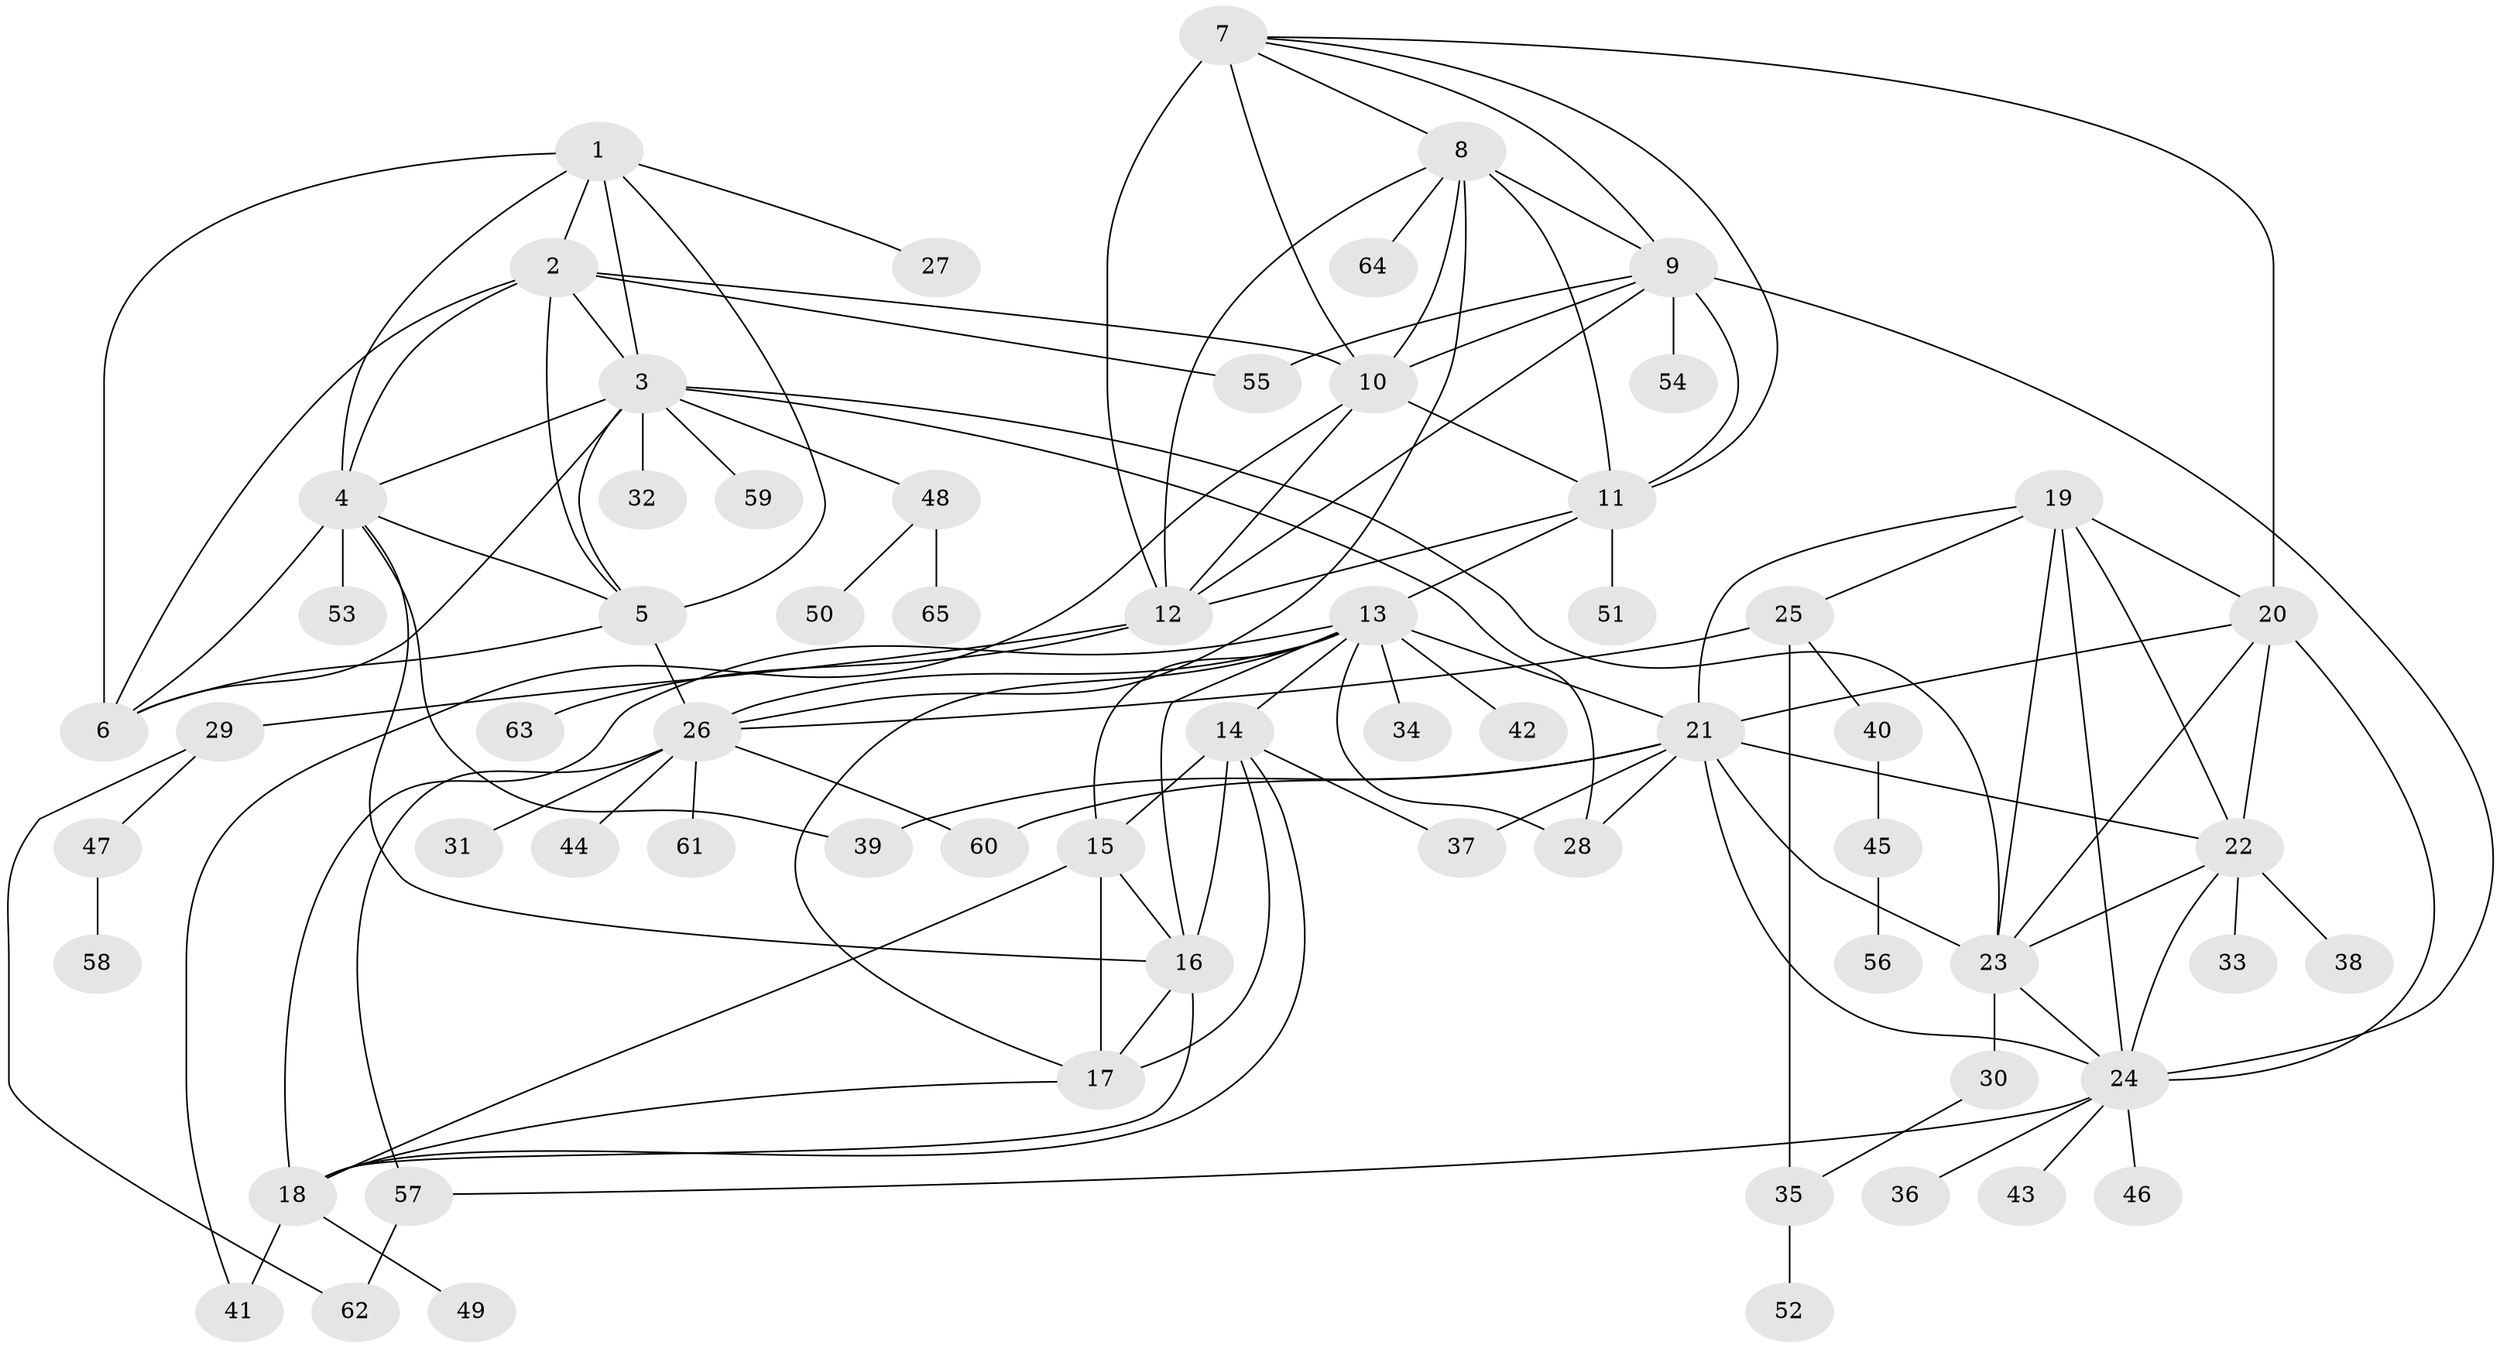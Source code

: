 // original degree distribution, {7: 0.05426356589147287, 8: 0.05426356589147287, 11: 0.031007751937984496, 6: 0.031007751937984496, 5: 0.007751937984496124, 9: 0.023255813953488372, 15: 0.007751937984496124, 12: 0.007751937984496124, 13: 0.007751937984496124, 10: 0.007751937984496124, 2: 0.17829457364341086, 3: 0.03875968992248062, 1: 0.5426356589147286, 4: 0.007751937984496124}
// Generated by graph-tools (version 1.1) at 2025/37/03/09/25 02:37:23]
// undirected, 65 vertices, 121 edges
graph export_dot {
graph [start="1"]
  node [color=gray90,style=filled];
  1;
  2;
  3;
  4;
  5;
  6;
  7;
  8;
  9;
  10;
  11;
  12;
  13;
  14;
  15;
  16;
  17;
  18;
  19;
  20;
  21;
  22;
  23;
  24;
  25;
  26;
  27;
  28;
  29;
  30;
  31;
  32;
  33;
  34;
  35;
  36;
  37;
  38;
  39;
  40;
  41;
  42;
  43;
  44;
  45;
  46;
  47;
  48;
  49;
  50;
  51;
  52;
  53;
  54;
  55;
  56;
  57;
  58;
  59;
  60;
  61;
  62;
  63;
  64;
  65;
  1 -- 2 [weight=1.0];
  1 -- 3 [weight=1.0];
  1 -- 4 [weight=1.0];
  1 -- 5 [weight=1.0];
  1 -- 6 [weight=1.0];
  1 -- 27 [weight=1.0];
  2 -- 3 [weight=1.0];
  2 -- 4 [weight=1.0];
  2 -- 5 [weight=1.0];
  2 -- 6 [weight=1.0];
  2 -- 10 [weight=1.0];
  2 -- 55 [weight=1.0];
  3 -- 4 [weight=1.0];
  3 -- 5 [weight=1.0];
  3 -- 6 [weight=1.0];
  3 -- 23 [weight=1.0];
  3 -- 28 [weight=1.0];
  3 -- 32 [weight=1.0];
  3 -- 48 [weight=1.0];
  3 -- 59 [weight=1.0];
  4 -- 5 [weight=1.0];
  4 -- 6 [weight=1.0];
  4 -- 16 [weight=1.0];
  4 -- 39 [weight=3.0];
  4 -- 53 [weight=1.0];
  5 -- 6 [weight=1.0];
  5 -- 26 [weight=1.0];
  7 -- 8 [weight=1.0];
  7 -- 9 [weight=1.0];
  7 -- 10 [weight=4.0];
  7 -- 11 [weight=1.0];
  7 -- 12 [weight=1.0];
  7 -- 20 [weight=1.0];
  8 -- 9 [weight=1.0];
  8 -- 10 [weight=1.0];
  8 -- 11 [weight=1.0];
  8 -- 12 [weight=1.0];
  8 -- 26 [weight=1.0];
  8 -- 64 [weight=1.0];
  9 -- 10 [weight=1.0];
  9 -- 11 [weight=1.0];
  9 -- 12 [weight=1.0];
  9 -- 24 [weight=1.0];
  9 -- 54 [weight=1.0];
  9 -- 55 [weight=1.0];
  10 -- 11 [weight=1.0];
  10 -- 12 [weight=1.0];
  10 -- 41 [weight=1.0];
  11 -- 12 [weight=1.0];
  11 -- 13 [weight=1.0];
  11 -- 51 [weight=1.0];
  12 -- 29 [weight=1.0];
  12 -- 63 [weight=1.0];
  13 -- 14 [weight=1.0];
  13 -- 15 [weight=1.0];
  13 -- 16 [weight=1.0];
  13 -- 17 [weight=1.0];
  13 -- 18 [weight=1.0];
  13 -- 21 [weight=1.0];
  13 -- 26 [weight=1.0];
  13 -- 28 [weight=1.0];
  13 -- 34 [weight=4.0];
  13 -- 42 [weight=1.0];
  14 -- 15 [weight=1.0];
  14 -- 16 [weight=1.0];
  14 -- 17 [weight=3.0];
  14 -- 18 [weight=1.0];
  14 -- 37 [weight=1.0];
  15 -- 16 [weight=1.0];
  15 -- 17 [weight=1.0];
  15 -- 18 [weight=1.0];
  16 -- 17 [weight=1.0];
  16 -- 18 [weight=1.0];
  17 -- 18 [weight=1.0];
  18 -- 41 [weight=2.0];
  18 -- 49 [weight=1.0];
  19 -- 20 [weight=1.0];
  19 -- 21 [weight=1.0];
  19 -- 22 [weight=1.0];
  19 -- 23 [weight=1.0];
  19 -- 24 [weight=1.0];
  19 -- 25 [weight=1.0];
  20 -- 21 [weight=1.0];
  20 -- 22 [weight=2.0];
  20 -- 23 [weight=1.0];
  20 -- 24 [weight=1.0];
  21 -- 22 [weight=1.0];
  21 -- 23 [weight=1.0];
  21 -- 24 [weight=1.0];
  21 -- 28 [weight=1.0];
  21 -- 37 [weight=1.0];
  21 -- 39 [weight=1.0];
  21 -- 60 [weight=1.0];
  22 -- 23 [weight=1.0];
  22 -- 24 [weight=1.0];
  22 -- 33 [weight=1.0];
  22 -- 38 [weight=1.0];
  23 -- 24 [weight=1.0];
  23 -- 30 [weight=5.0];
  24 -- 36 [weight=1.0];
  24 -- 43 [weight=1.0];
  24 -- 46 [weight=3.0];
  24 -- 57 [weight=1.0];
  25 -- 26 [weight=5.0];
  25 -- 35 [weight=1.0];
  25 -- 40 [weight=1.0];
  26 -- 31 [weight=1.0];
  26 -- 44 [weight=3.0];
  26 -- 57 [weight=2.0];
  26 -- 60 [weight=1.0];
  26 -- 61 [weight=2.0];
  29 -- 47 [weight=1.0];
  29 -- 62 [weight=1.0];
  30 -- 35 [weight=1.0];
  35 -- 52 [weight=1.0];
  40 -- 45 [weight=1.0];
  45 -- 56 [weight=1.0];
  47 -- 58 [weight=1.0];
  48 -- 50 [weight=1.0];
  48 -- 65 [weight=1.0];
  57 -- 62 [weight=1.0];
}
